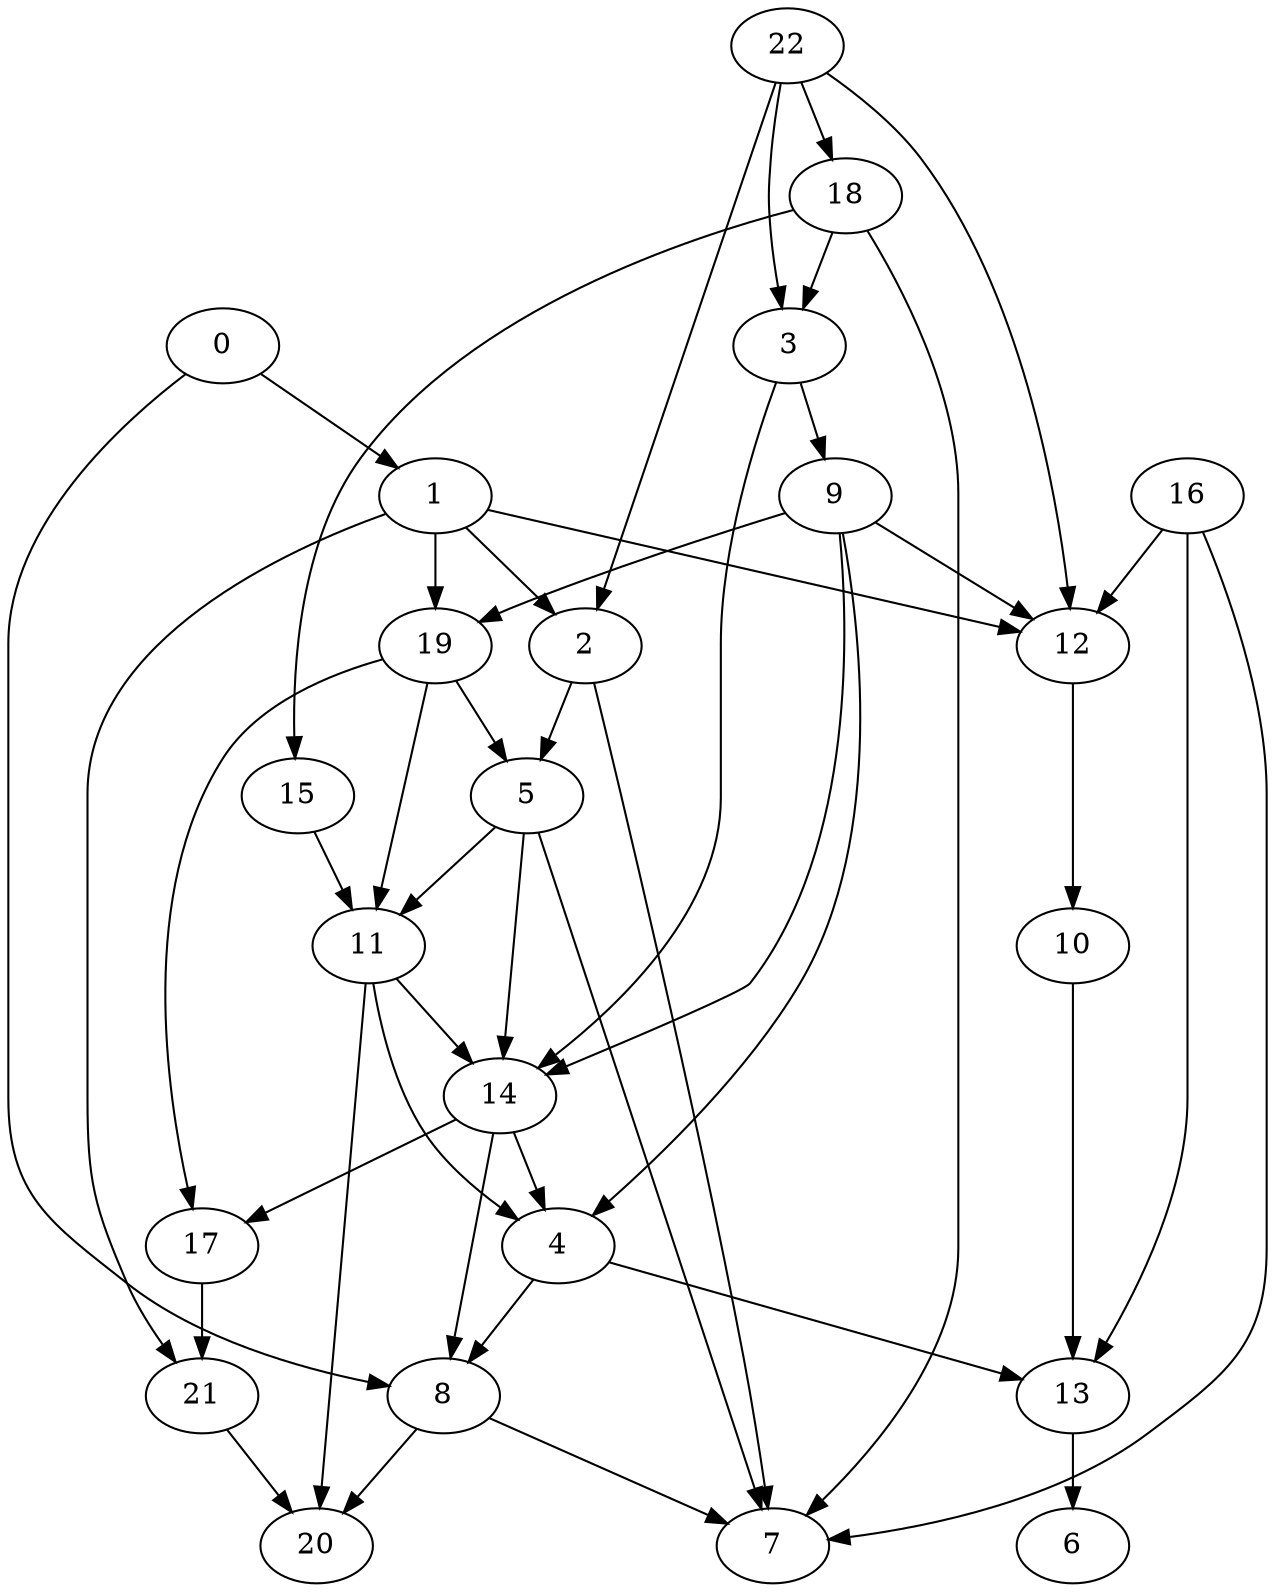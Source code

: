 strict digraph  {
	0	 [pos="1.32193563826,1.99591913966"];
	1	 [pos="0.417637559131,2.99984223625"];
	0 -> 1;
	8	 [pos="0.815619750788,9.00838428864"];
	0 -> 8;
	2	 [pos="0.907074763079,4.00364402112"];
	1 -> 2;
	12	 [pos="0.932965991738,5.62567224077"];
	1 -> 12;
	19	 [pos="0.299547423339,4.00454151893"];
	1 -> 19;
	21	 [pos="0.196056288925,9.01028911236"];
	1 -> 21;
	5	 [pos="0.787976001028,5.00510886253"];
	2 -> 5;
	7	 [pos="0.862911758582,10.0092892599"];
	2 -> 7;
	3	 [pos="0.759864668452,2.00383629745"];
	9	 [pos="0.851873862477,3.0044468292"];
	3 -> 9;
	14	 [pos="0.797247042764,7.00628895945"];
	3 -> 14;
	4	 [pos="0.80643149786,8.00713262789"];
	4 -> 8;
	13	 [pos="1.62658121025,9.00872330794"];
	4 -> 13;
	5 -> 7;
	11	 [pos="0.319510779827,6.00569937833"];
	5 -> 11;
	5 -> 14;
	6	 [pos="1.69243015442,10.0211917406"];
	8 -> 7;
	20	 [pos="0.228148929394,10.0168220476"];
	8 -> 20;
	9 -> 4;
	9 -> 12;
	9 -> 14;
	9 -> 19;
	10	 [pos="1.60573504581,6.67534241842"];
	10 -> 13;
	11 -> 4;
	11 -> 14;
	11 -> 20;
	12 -> 10;
	13 -> 6;
	14 -> 4;
	14 -> 8;
	17	 [pos="0.237954026048,8.00728274139"];
	14 -> 17;
	15	 [pos="0.0,4.62932397498"];
	15 -> 11;
	16	 [pos="1.48522534082,4.6188030984"];
	16 -> 7;
	16 -> 12;
	16 -> 13;
	17 -> 21;
	18	 [pos="0.740183510338,1.00282856717"];
	18 -> 3;
	18 -> 7;
	18 -> 15;
	19 -> 5;
	19 -> 11;
	19 -> 17;
	21 -> 20;
	22	 [pos="0.800258206911,0.0"];
	22 -> 2;
	22 -> 3;
	22 -> 12;
	22 -> 18;
}
